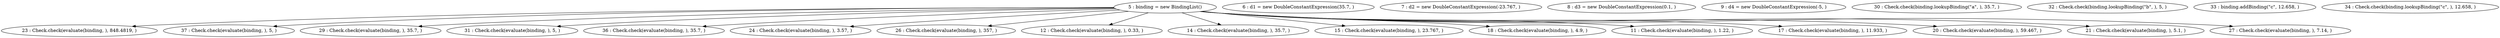 digraph G {
"5 : binding = new BindingList()"
"5 : binding = new BindingList()" -> "23 : Check.check(evaluate(binding, ), 848.4819, )"
"5 : binding = new BindingList()" -> "37 : Check.check(evaluate(binding, ), 5, )"
"5 : binding = new BindingList()" -> "29 : Check.check(evaluate(binding, ), 35.7, )"
"5 : binding = new BindingList()" -> "31 : Check.check(evaluate(binding, ), 5, )"
"5 : binding = new BindingList()" -> "36 : Check.check(evaluate(binding, ), 35.7, )"
"5 : binding = new BindingList()" -> "24 : Check.check(evaluate(binding, ), 3.57, )"
"5 : binding = new BindingList()" -> "26 : Check.check(evaluate(binding, ), 357, )"
"5 : binding = new BindingList()" -> "12 : Check.check(evaluate(binding, ), 0.33, )"
"5 : binding = new BindingList()" -> "14 : Check.check(evaluate(binding, ), 35.7, )"
"5 : binding = new BindingList()" -> "15 : Check.check(evaluate(binding, ), 23.767, )"
"5 : binding = new BindingList()" -> "18 : Check.check(evaluate(binding, ), 4.9, )"
"5 : binding = new BindingList()" -> "11 : Check.check(evaluate(binding, ), 1.22, )"
"5 : binding = new BindingList()" -> "17 : Check.check(evaluate(binding, ), 11.933, )"
"5 : binding = new BindingList()" -> "20 : Check.check(evaluate(binding, ), 59.467, )"
"5 : binding = new BindingList()" -> "21 : Check.check(evaluate(binding, ), 5.1, )"
"5 : binding = new BindingList()" -> "27 : Check.check(evaluate(binding, ), 7.14, )"
"6 : d1 = new DoubleConstantExpression(35.7, )"
"7 : d2 = new DoubleConstantExpression(-23.767, )"
"8 : d3 = new DoubleConstantExpression(0.1, )"
"9 : d4 = new DoubleConstantExpression(-5, )"
"11 : Check.check(evaluate(binding, ), 1.22, )"
"12 : Check.check(evaluate(binding, ), 0.33, )"
"14 : Check.check(evaluate(binding, ), 35.7, )"
"15 : Check.check(evaluate(binding, ), 23.767, )"
"17 : Check.check(evaluate(binding, ), 11.933, )"
"18 : Check.check(evaluate(binding, ), 4.9, )"
"20 : Check.check(evaluate(binding, ), 59.467, )"
"21 : Check.check(evaluate(binding, ), 5.1, )"
"23 : Check.check(evaluate(binding, ), 848.4819, )"
"24 : Check.check(evaluate(binding, ), 3.57, )"
"26 : Check.check(evaluate(binding, ), 357, )"
"27 : Check.check(evaluate(binding, ), 7.14, )"
"29 : Check.check(evaluate(binding, ), 35.7, )"
"30 : Check.check(binding.lookupBinding(\"a\", ), 35.7, )"
"31 : Check.check(evaluate(binding, ), 5, )"
"32 : Check.check(binding.lookupBinding(\"b\", ), 5, )"
"33 : binding.addBinding(\"c\", 12.658, )"
"34 : Check.check(binding.lookupBinding(\"c\", ), 12.658, )"
"36 : Check.check(evaluate(binding, ), 35.7, )"
"37 : Check.check(evaluate(binding, ), 5, )"
}